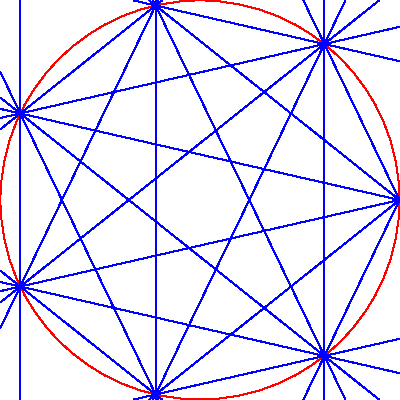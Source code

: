 import math;

int n=7;

size(200,0);

draw(unitcircle,red);
for (int i=0; i < n-1; ++i)
  for (int j=i+1; j < n; ++j)
    drawline(unityroot(n,i),unityroot(n,j),blue);
